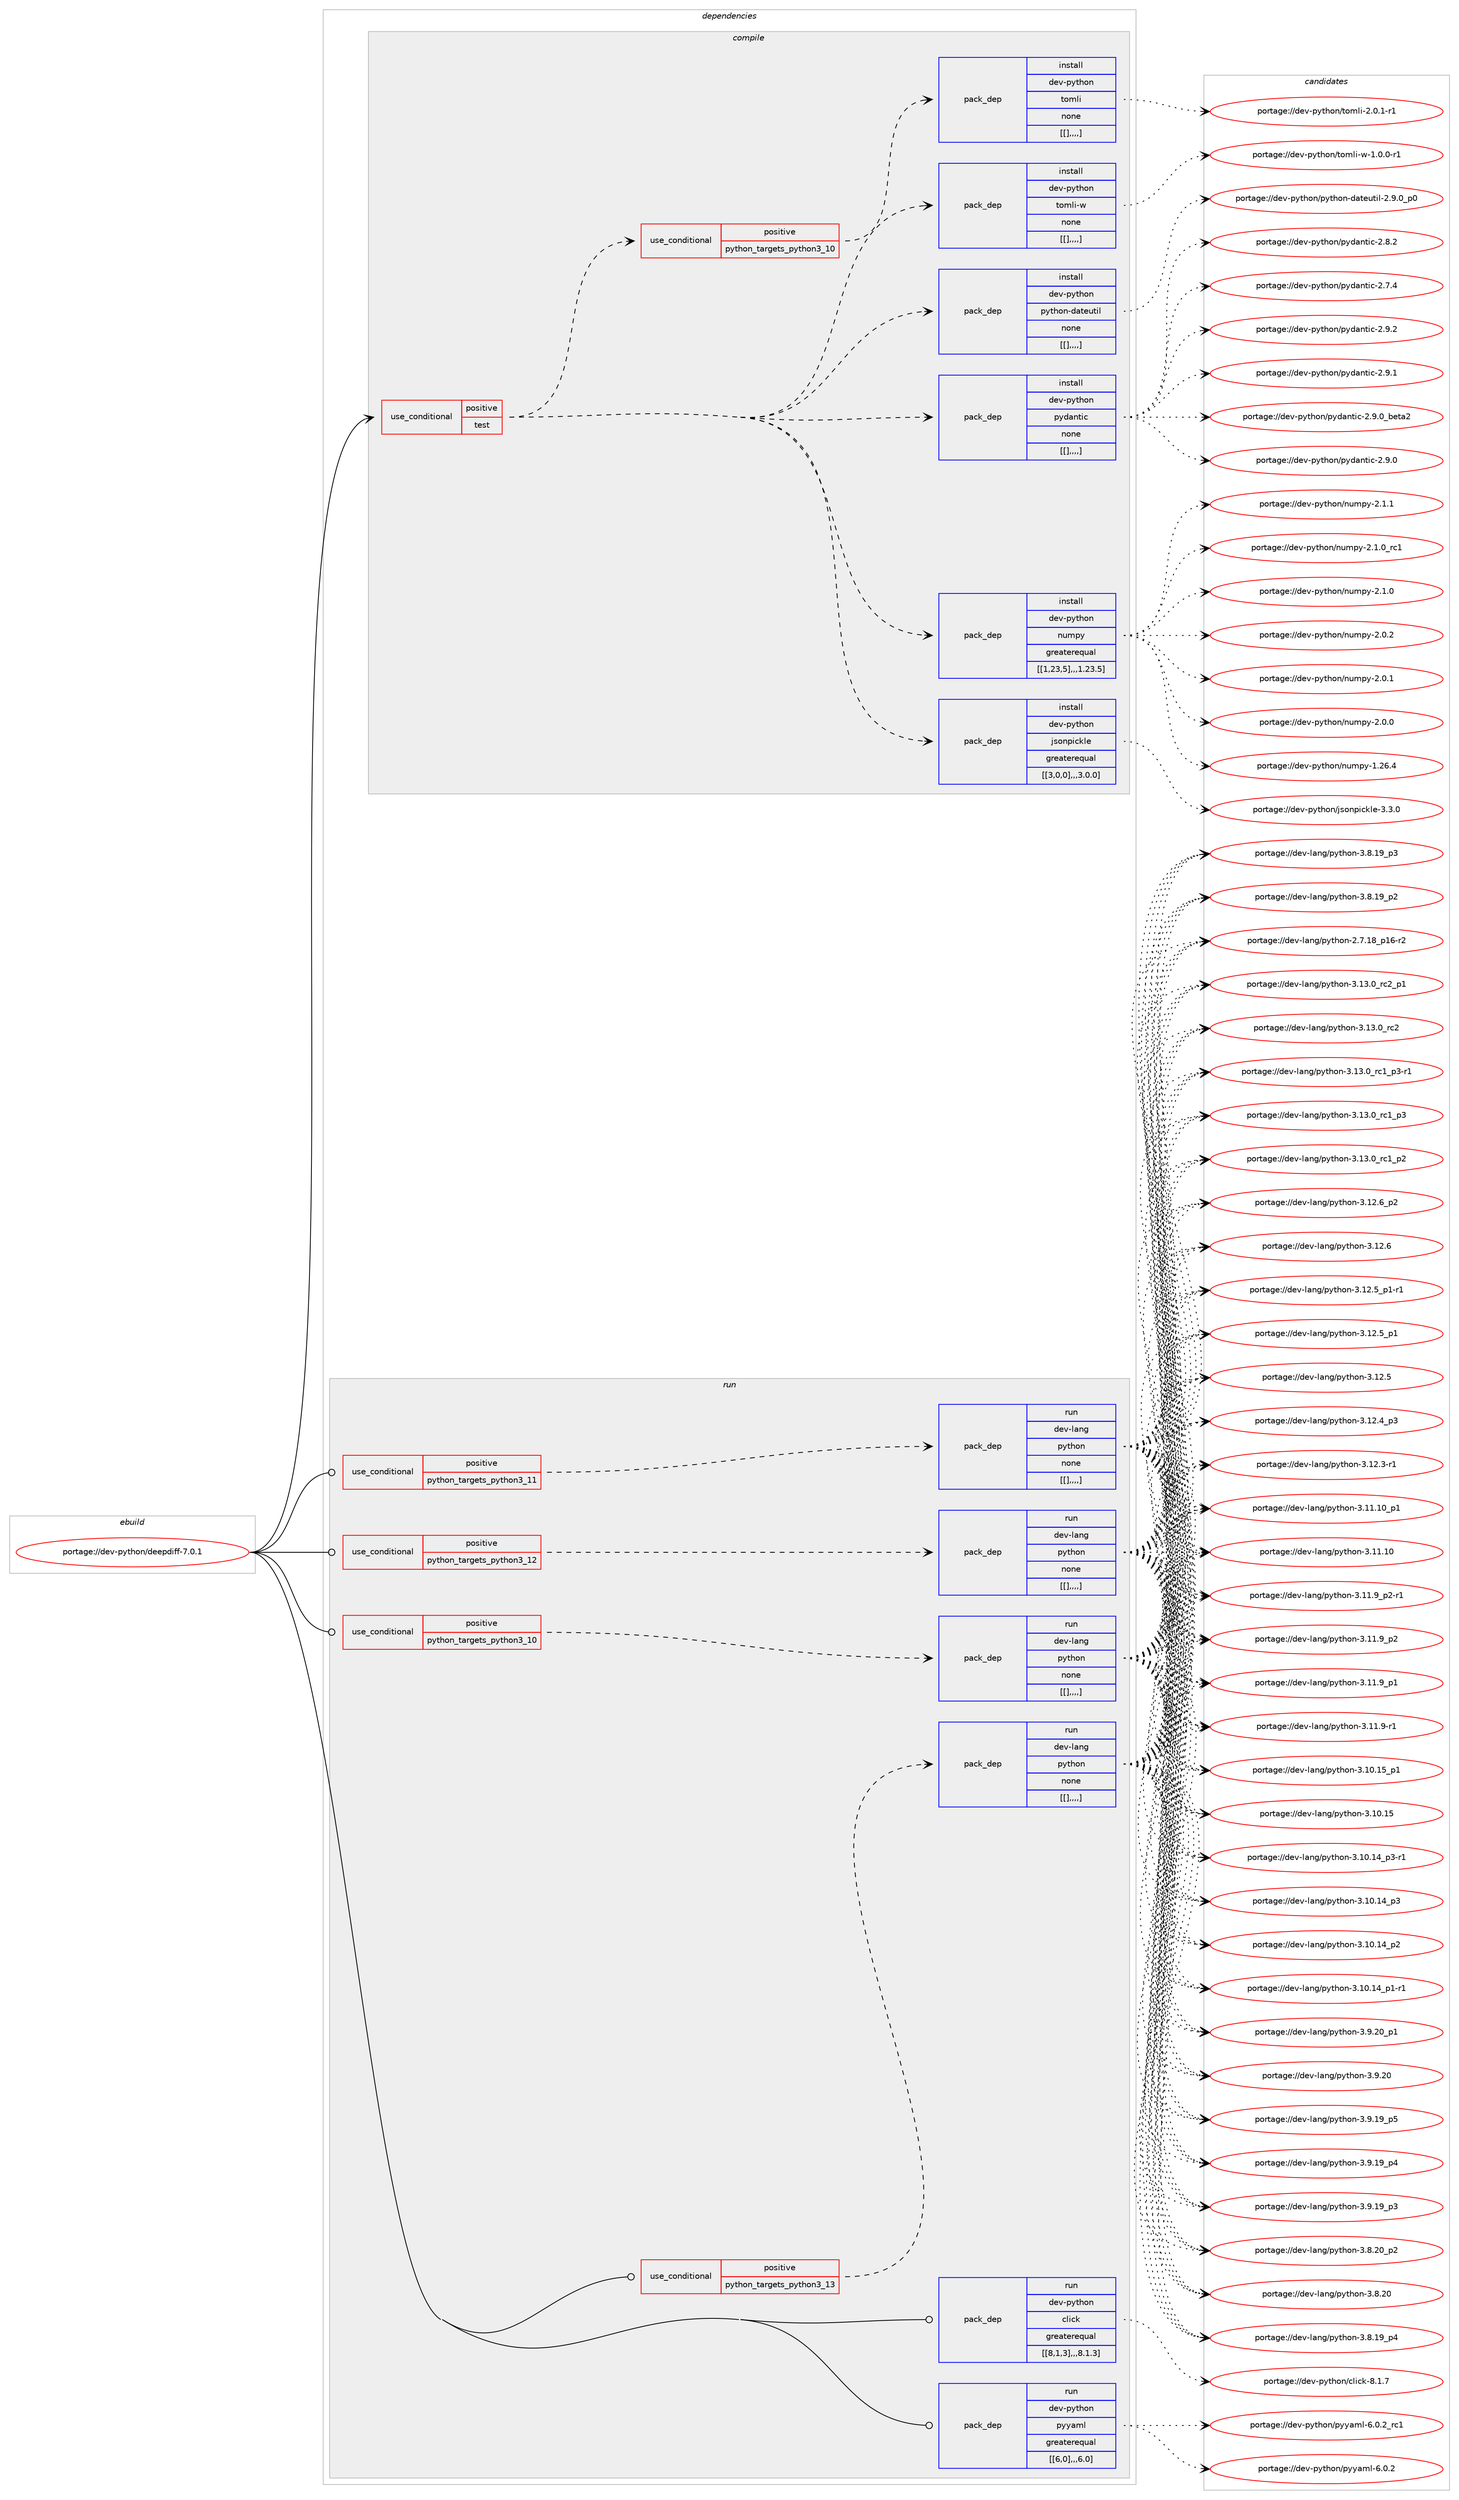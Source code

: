 digraph prolog {

# *************
# Graph options
# *************

newrank=true;
concentrate=true;
compound=true;
graph [rankdir=LR,fontname=Helvetica,fontsize=10,ranksep=1.5];#, ranksep=2.5, nodesep=0.2];
edge  [arrowhead=vee];
node  [fontname=Helvetica,fontsize=10];

# **********
# The ebuild
# **********

subgraph cluster_leftcol {
color=gray;
label=<<i>ebuild</i>>;
id [label="portage://dev-python/deepdiff-7.0.1", color=red, width=4, href="../dev-python/deepdiff-7.0.1.svg"];
}

# ****************
# The dependencies
# ****************

subgraph cluster_midcol {
color=gray;
label=<<i>dependencies</i>>;
subgraph cluster_compile {
fillcolor="#eeeeee";
style=filled;
label=<<i>compile</i>>;
subgraph cond33327 {
dependency146665 [label=<<TABLE BORDER="0" CELLBORDER="1" CELLSPACING="0" CELLPADDING="4"><TR><TD ROWSPAN="3" CELLPADDING="10">use_conditional</TD></TR><TR><TD>positive</TD></TR><TR><TD>test</TD></TR></TABLE>>, shape=none, color=red];
subgraph pack112126 {
dependency146666 [label=<<TABLE BORDER="0" CELLBORDER="1" CELLSPACING="0" CELLPADDING="4" WIDTH="220"><TR><TD ROWSPAN="6" CELLPADDING="30">pack_dep</TD></TR><TR><TD WIDTH="110">install</TD></TR><TR><TD>dev-python</TD></TR><TR><TD>jsonpickle</TD></TR><TR><TD>greaterequal</TD></TR><TR><TD>[[3,0,0],,,3.0.0]</TD></TR></TABLE>>, shape=none, color=blue];
}
dependency146665:e -> dependency146666:w [weight=20,style="dashed",arrowhead="vee"];
subgraph pack112127 {
dependency146667 [label=<<TABLE BORDER="0" CELLBORDER="1" CELLSPACING="0" CELLPADDING="4" WIDTH="220"><TR><TD ROWSPAN="6" CELLPADDING="30">pack_dep</TD></TR><TR><TD WIDTH="110">install</TD></TR><TR><TD>dev-python</TD></TR><TR><TD>numpy</TD></TR><TR><TD>greaterequal</TD></TR><TR><TD>[[1,23,5],,,1.23.5]</TD></TR></TABLE>>, shape=none, color=blue];
}
dependency146665:e -> dependency146667:w [weight=20,style="dashed",arrowhead="vee"];
subgraph pack112128 {
dependency146668 [label=<<TABLE BORDER="0" CELLBORDER="1" CELLSPACING="0" CELLPADDING="4" WIDTH="220"><TR><TD ROWSPAN="6" CELLPADDING="30">pack_dep</TD></TR><TR><TD WIDTH="110">install</TD></TR><TR><TD>dev-python</TD></TR><TR><TD>pydantic</TD></TR><TR><TD>none</TD></TR><TR><TD>[[],,,,]</TD></TR></TABLE>>, shape=none, color=blue];
}
dependency146665:e -> dependency146668:w [weight=20,style="dashed",arrowhead="vee"];
subgraph pack112129 {
dependency146669 [label=<<TABLE BORDER="0" CELLBORDER="1" CELLSPACING="0" CELLPADDING="4" WIDTH="220"><TR><TD ROWSPAN="6" CELLPADDING="30">pack_dep</TD></TR><TR><TD WIDTH="110">install</TD></TR><TR><TD>dev-python</TD></TR><TR><TD>python-dateutil</TD></TR><TR><TD>none</TD></TR><TR><TD>[[],,,,]</TD></TR></TABLE>>, shape=none, color=blue];
}
dependency146665:e -> dependency146669:w [weight=20,style="dashed",arrowhead="vee"];
subgraph pack112130 {
dependency146670 [label=<<TABLE BORDER="0" CELLBORDER="1" CELLSPACING="0" CELLPADDING="4" WIDTH="220"><TR><TD ROWSPAN="6" CELLPADDING="30">pack_dep</TD></TR><TR><TD WIDTH="110">install</TD></TR><TR><TD>dev-python</TD></TR><TR><TD>tomli-w</TD></TR><TR><TD>none</TD></TR><TR><TD>[[],,,,]</TD></TR></TABLE>>, shape=none, color=blue];
}
dependency146665:e -> dependency146670:w [weight=20,style="dashed",arrowhead="vee"];
subgraph cond33328 {
dependency146671 [label=<<TABLE BORDER="0" CELLBORDER="1" CELLSPACING="0" CELLPADDING="4"><TR><TD ROWSPAN="3" CELLPADDING="10">use_conditional</TD></TR><TR><TD>positive</TD></TR><TR><TD>python_targets_python3_10</TD></TR></TABLE>>, shape=none, color=red];
subgraph pack112131 {
dependency146672 [label=<<TABLE BORDER="0" CELLBORDER="1" CELLSPACING="0" CELLPADDING="4" WIDTH="220"><TR><TD ROWSPAN="6" CELLPADDING="30">pack_dep</TD></TR><TR><TD WIDTH="110">install</TD></TR><TR><TD>dev-python</TD></TR><TR><TD>tomli</TD></TR><TR><TD>none</TD></TR><TR><TD>[[],,,,]</TD></TR></TABLE>>, shape=none, color=blue];
}
dependency146671:e -> dependency146672:w [weight=20,style="dashed",arrowhead="vee"];
}
dependency146665:e -> dependency146671:w [weight=20,style="dashed",arrowhead="vee"];
}
id:e -> dependency146665:w [weight=20,style="solid",arrowhead="vee"];
}
subgraph cluster_compileandrun {
fillcolor="#eeeeee";
style=filled;
label=<<i>compile and run</i>>;
}
subgraph cluster_run {
fillcolor="#eeeeee";
style=filled;
label=<<i>run</i>>;
subgraph cond33329 {
dependency146673 [label=<<TABLE BORDER="0" CELLBORDER="1" CELLSPACING="0" CELLPADDING="4"><TR><TD ROWSPAN="3" CELLPADDING="10">use_conditional</TD></TR><TR><TD>positive</TD></TR><TR><TD>python_targets_python3_10</TD></TR></TABLE>>, shape=none, color=red];
subgraph pack112132 {
dependency146674 [label=<<TABLE BORDER="0" CELLBORDER="1" CELLSPACING="0" CELLPADDING="4" WIDTH="220"><TR><TD ROWSPAN="6" CELLPADDING="30">pack_dep</TD></TR><TR><TD WIDTH="110">run</TD></TR><TR><TD>dev-lang</TD></TR><TR><TD>python</TD></TR><TR><TD>none</TD></TR><TR><TD>[[],,,,]</TD></TR></TABLE>>, shape=none, color=blue];
}
dependency146673:e -> dependency146674:w [weight=20,style="dashed",arrowhead="vee"];
}
id:e -> dependency146673:w [weight=20,style="solid",arrowhead="odot"];
subgraph cond33330 {
dependency146675 [label=<<TABLE BORDER="0" CELLBORDER="1" CELLSPACING="0" CELLPADDING="4"><TR><TD ROWSPAN="3" CELLPADDING="10">use_conditional</TD></TR><TR><TD>positive</TD></TR><TR><TD>python_targets_python3_11</TD></TR></TABLE>>, shape=none, color=red];
subgraph pack112133 {
dependency146676 [label=<<TABLE BORDER="0" CELLBORDER="1" CELLSPACING="0" CELLPADDING="4" WIDTH="220"><TR><TD ROWSPAN="6" CELLPADDING="30">pack_dep</TD></TR><TR><TD WIDTH="110">run</TD></TR><TR><TD>dev-lang</TD></TR><TR><TD>python</TD></TR><TR><TD>none</TD></TR><TR><TD>[[],,,,]</TD></TR></TABLE>>, shape=none, color=blue];
}
dependency146675:e -> dependency146676:w [weight=20,style="dashed",arrowhead="vee"];
}
id:e -> dependency146675:w [weight=20,style="solid",arrowhead="odot"];
subgraph cond33331 {
dependency146677 [label=<<TABLE BORDER="0" CELLBORDER="1" CELLSPACING="0" CELLPADDING="4"><TR><TD ROWSPAN="3" CELLPADDING="10">use_conditional</TD></TR><TR><TD>positive</TD></TR><TR><TD>python_targets_python3_12</TD></TR></TABLE>>, shape=none, color=red];
subgraph pack112134 {
dependency146678 [label=<<TABLE BORDER="0" CELLBORDER="1" CELLSPACING="0" CELLPADDING="4" WIDTH="220"><TR><TD ROWSPAN="6" CELLPADDING="30">pack_dep</TD></TR><TR><TD WIDTH="110">run</TD></TR><TR><TD>dev-lang</TD></TR><TR><TD>python</TD></TR><TR><TD>none</TD></TR><TR><TD>[[],,,,]</TD></TR></TABLE>>, shape=none, color=blue];
}
dependency146677:e -> dependency146678:w [weight=20,style="dashed",arrowhead="vee"];
}
id:e -> dependency146677:w [weight=20,style="solid",arrowhead="odot"];
subgraph cond33332 {
dependency146679 [label=<<TABLE BORDER="0" CELLBORDER="1" CELLSPACING="0" CELLPADDING="4"><TR><TD ROWSPAN="3" CELLPADDING="10">use_conditional</TD></TR><TR><TD>positive</TD></TR><TR><TD>python_targets_python3_13</TD></TR></TABLE>>, shape=none, color=red];
subgraph pack112135 {
dependency146680 [label=<<TABLE BORDER="0" CELLBORDER="1" CELLSPACING="0" CELLPADDING="4" WIDTH="220"><TR><TD ROWSPAN="6" CELLPADDING="30">pack_dep</TD></TR><TR><TD WIDTH="110">run</TD></TR><TR><TD>dev-lang</TD></TR><TR><TD>python</TD></TR><TR><TD>none</TD></TR><TR><TD>[[],,,,]</TD></TR></TABLE>>, shape=none, color=blue];
}
dependency146679:e -> dependency146680:w [weight=20,style="dashed",arrowhead="vee"];
}
id:e -> dependency146679:w [weight=20,style="solid",arrowhead="odot"];
subgraph pack112136 {
dependency146681 [label=<<TABLE BORDER="0" CELLBORDER="1" CELLSPACING="0" CELLPADDING="4" WIDTH="220"><TR><TD ROWSPAN="6" CELLPADDING="30">pack_dep</TD></TR><TR><TD WIDTH="110">run</TD></TR><TR><TD>dev-python</TD></TR><TR><TD>click</TD></TR><TR><TD>greaterequal</TD></TR><TR><TD>[[8,1,3],,,8.1.3]</TD></TR></TABLE>>, shape=none, color=blue];
}
id:e -> dependency146681:w [weight=20,style="solid",arrowhead="odot"];
subgraph pack112137 {
dependency146682 [label=<<TABLE BORDER="0" CELLBORDER="1" CELLSPACING="0" CELLPADDING="4" WIDTH="220"><TR><TD ROWSPAN="6" CELLPADDING="30">pack_dep</TD></TR><TR><TD WIDTH="110">run</TD></TR><TR><TD>dev-python</TD></TR><TR><TD>pyyaml</TD></TR><TR><TD>greaterequal</TD></TR><TR><TD>[[6,0],,,6.0]</TD></TR></TABLE>>, shape=none, color=blue];
}
id:e -> dependency146682:w [weight=20,style="solid",arrowhead="odot"];
}
}

# **************
# The candidates
# **************

subgraph cluster_choices {
rank=same;
color=gray;
label=<<i>candidates</i>>;

subgraph choice112126 {
color=black;
nodesep=1;
choice100101118451121211161041111104710611511111011210599107108101455146514648 [label="portage://dev-python/jsonpickle-3.3.0", color=red, width=4,href="../dev-python/jsonpickle-3.3.0.svg"];
dependency146666:e -> choice100101118451121211161041111104710611511111011210599107108101455146514648:w [style=dotted,weight="100"];
}
subgraph choice112127 {
color=black;
nodesep=1;
choice1001011184511212111610411111047110117109112121455046494649 [label="portage://dev-python/numpy-2.1.1", color=red, width=4,href="../dev-python/numpy-2.1.1.svg"];
choice1001011184511212111610411111047110117109112121455046494648951149949 [label="portage://dev-python/numpy-2.1.0_rc1", color=red, width=4,href="../dev-python/numpy-2.1.0_rc1.svg"];
choice1001011184511212111610411111047110117109112121455046494648 [label="portage://dev-python/numpy-2.1.0", color=red, width=4,href="../dev-python/numpy-2.1.0.svg"];
choice1001011184511212111610411111047110117109112121455046484650 [label="portage://dev-python/numpy-2.0.2", color=red, width=4,href="../dev-python/numpy-2.0.2.svg"];
choice1001011184511212111610411111047110117109112121455046484649 [label="portage://dev-python/numpy-2.0.1", color=red, width=4,href="../dev-python/numpy-2.0.1.svg"];
choice1001011184511212111610411111047110117109112121455046484648 [label="portage://dev-python/numpy-2.0.0", color=red, width=4,href="../dev-python/numpy-2.0.0.svg"];
choice100101118451121211161041111104711011710911212145494650544652 [label="portage://dev-python/numpy-1.26.4", color=red, width=4,href="../dev-python/numpy-1.26.4.svg"];
dependency146667:e -> choice1001011184511212111610411111047110117109112121455046494649:w [style=dotted,weight="100"];
dependency146667:e -> choice1001011184511212111610411111047110117109112121455046494648951149949:w [style=dotted,weight="100"];
dependency146667:e -> choice1001011184511212111610411111047110117109112121455046494648:w [style=dotted,weight="100"];
dependency146667:e -> choice1001011184511212111610411111047110117109112121455046484650:w [style=dotted,weight="100"];
dependency146667:e -> choice1001011184511212111610411111047110117109112121455046484649:w [style=dotted,weight="100"];
dependency146667:e -> choice1001011184511212111610411111047110117109112121455046484648:w [style=dotted,weight="100"];
dependency146667:e -> choice100101118451121211161041111104711011710911212145494650544652:w [style=dotted,weight="100"];
}
subgraph choice112128 {
color=black;
nodesep=1;
choice10010111845112121116104111110471121211009711011610599455046574650 [label="portage://dev-python/pydantic-2.9.2", color=red, width=4,href="../dev-python/pydantic-2.9.2.svg"];
choice10010111845112121116104111110471121211009711011610599455046574649 [label="portage://dev-python/pydantic-2.9.1", color=red, width=4,href="../dev-python/pydantic-2.9.1.svg"];
choice1001011184511212111610411111047112121100971101161059945504657464895981011169750 [label="portage://dev-python/pydantic-2.9.0_beta2", color=red, width=4,href="../dev-python/pydantic-2.9.0_beta2.svg"];
choice10010111845112121116104111110471121211009711011610599455046574648 [label="portage://dev-python/pydantic-2.9.0", color=red, width=4,href="../dev-python/pydantic-2.9.0.svg"];
choice10010111845112121116104111110471121211009711011610599455046564650 [label="portage://dev-python/pydantic-2.8.2", color=red, width=4,href="../dev-python/pydantic-2.8.2.svg"];
choice10010111845112121116104111110471121211009711011610599455046554652 [label="portage://dev-python/pydantic-2.7.4", color=red, width=4,href="../dev-python/pydantic-2.7.4.svg"];
dependency146668:e -> choice10010111845112121116104111110471121211009711011610599455046574650:w [style=dotted,weight="100"];
dependency146668:e -> choice10010111845112121116104111110471121211009711011610599455046574649:w [style=dotted,weight="100"];
dependency146668:e -> choice1001011184511212111610411111047112121100971101161059945504657464895981011169750:w [style=dotted,weight="100"];
dependency146668:e -> choice10010111845112121116104111110471121211009711011610599455046574648:w [style=dotted,weight="100"];
dependency146668:e -> choice10010111845112121116104111110471121211009711011610599455046564650:w [style=dotted,weight="100"];
dependency146668:e -> choice10010111845112121116104111110471121211009711011610599455046554652:w [style=dotted,weight="100"];
}
subgraph choice112129 {
color=black;
nodesep=1;
choice100101118451121211161041111104711212111610411111045100971161011171161051084550465746489511248 [label="portage://dev-python/python-dateutil-2.9.0_p0", color=red, width=4,href="../dev-python/python-dateutil-2.9.0_p0.svg"];
dependency146669:e -> choice100101118451121211161041111104711212111610411111045100971161011171161051084550465746489511248:w [style=dotted,weight="100"];
}
subgraph choice112130 {
color=black;
nodesep=1;
choice1001011184511212111610411111047116111109108105451194549464846484511449 [label="portage://dev-python/tomli-w-1.0.0-r1", color=red, width=4,href="../dev-python/tomli-w-1.0.0-r1.svg"];
dependency146670:e -> choice1001011184511212111610411111047116111109108105451194549464846484511449:w [style=dotted,weight="100"];
}
subgraph choice112131 {
color=black;
nodesep=1;
choice10010111845112121116104111110471161111091081054550464846494511449 [label="portage://dev-python/tomli-2.0.1-r1", color=red, width=4,href="../dev-python/tomli-2.0.1-r1.svg"];
dependency146672:e -> choice10010111845112121116104111110471161111091081054550464846494511449:w [style=dotted,weight="100"];
}
subgraph choice112132 {
color=black;
nodesep=1;
choice100101118451089711010347112121116104111110455146495146489511499509511249 [label="portage://dev-lang/python-3.13.0_rc2_p1", color=red, width=4,href="../dev-lang/python-3.13.0_rc2_p1.svg"];
choice10010111845108971101034711212111610411111045514649514648951149950 [label="portage://dev-lang/python-3.13.0_rc2", color=red, width=4,href="../dev-lang/python-3.13.0_rc2.svg"];
choice1001011184510897110103471121211161041111104551464951464895114994995112514511449 [label="portage://dev-lang/python-3.13.0_rc1_p3-r1", color=red, width=4,href="../dev-lang/python-3.13.0_rc1_p3-r1.svg"];
choice100101118451089711010347112121116104111110455146495146489511499499511251 [label="portage://dev-lang/python-3.13.0_rc1_p3", color=red, width=4,href="../dev-lang/python-3.13.0_rc1_p3.svg"];
choice100101118451089711010347112121116104111110455146495146489511499499511250 [label="portage://dev-lang/python-3.13.0_rc1_p2", color=red, width=4,href="../dev-lang/python-3.13.0_rc1_p2.svg"];
choice100101118451089711010347112121116104111110455146495046549511250 [label="portage://dev-lang/python-3.12.6_p2", color=red, width=4,href="../dev-lang/python-3.12.6_p2.svg"];
choice10010111845108971101034711212111610411111045514649504654 [label="portage://dev-lang/python-3.12.6", color=red, width=4,href="../dev-lang/python-3.12.6.svg"];
choice1001011184510897110103471121211161041111104551464950465395112494511449 [label="portage://dev-lang/python-3.12.5_p1-r1", color=red, width=4,href="../dev-lang/python-3.12.5_p1-r1.svg"];
choice100101118451089711010347112121116104111110455146495046539511249 [label="portage://dev-lang/python-3.12.5_p1", color=red, width=4,href="../dev-lang/python-3.12.5_p1.svg"];
choice10010111845108971101034711212111610411111045514649504653 [label="portage://dev-lang/python-3.12.5", color=red, width=4,href="../dev-lang/python-3.12.5.svg"];
choice100101118451089711010347112121116104111110455146495046529511251 [label="portage://dev-lang/python-3.12.4_p3", color=red, width=4,href="../dev-lang/python-3.12.4_p3.svg"];
choice100101118451089711010347112121116104111110455146495046514511449 [label="portage://dev-lang/python-3.12.3-r1", color=red, width=4,href="../dev-lang/python-3.12.3-r1.svg"];
choice10010111845108971101034711212111610411111045514649494649489511249 [label="portage://dev-lang/python-3.11.10_p1", color=red, width=4,href="../dev-lang/python-3.11.10_p1.svg"];
choice1001011184510897110103471121211161041111104551464949464948 [label="portage://dev-lang/python-3.11.10", color=red, width=4,href="../dev-lang/python-3.11.10.svg"];
choice1001011184510897110103471121211161041111104551464949465795112504511449 [label="portage://dev-lang/python-3.11.9_p2-r1", color=red, width=4,href="../dev-lang/python-3.11.9_p2-r1.svg"];
choice100101118451089711010347112121116104111110455146494946579511250 [label="portage://dev-lang/python-3.11.9_p2", color=red, width=4,href="../dev-lang/python-3.11.9_p2.svg"];
choice100101118451089711010347112121116104111110455146494946579511249 [label="portage://dev-lang/python-3.11.9_p1", color=red, width=4,href="../dev-lang/python-3.11.9_p1.svg"];
choice100101118451089711010347112121116104111110455146494946574511449 [label="portage://dev-lang/python-3.11.9-r1", color=red, width=4,href="../dev-lang/python-3.11.9-r1.svg"];
choice10010111845108971101034711212111610411111045514649484649539511249 [label="portage://dev-lang/python-3.10.15_p1", color=red, width=4,href="../dev-lang/python-3.10.15_p1.svg"];
choice1001011184510897110103471121211161041111104551464948464953 [label="portage://dev-lang/python-3.10.15", color=red, width=4,href="../dev-lang/python-3.10.15.svg"];
choice100101118451089711010347112121116104111110455146494846495295112514511449 [label="portage://dev-lang/python-3.10.14_p3-r1", color=red, width=4,href="../dev-lang/python-3.10.14_p3-r1.svg"];
choice10010111845108971101034711212111610411111045514649484649529511251 [label="portage://dev-lang/python-3.10.14_p3", color=red, width=4,href="../dev-lang/python-3.10.14_p3.svg"];
choice10010111845108971101034711212111610411111045514649484649529511250 [label="portage://dev-lang/python-3.10.14_p2", color=red, width=4,href="../dev-lang/python-3.10.14_p2.svg"];
choice100101118451089711010347112121116104111110455146494846495295112494511449 [label="portage://dev-lang/python-3.10.14_p1-r1", color=red, width=4,href="../dev-lang/python-3.10.14_p1-r1.svg"];
choice100101118451089711010347112121116104111110455146574650489511249 [label="portage://dev-lang/python-3.9.20_p1", color=red, width=4,href="../dev-lang/python-3.9.20_p1.svg"];
choice10010111845108971101034711212111610411111045514657465048 [label="portage://dev-lang/python-3.9.20", color=red, width=4,href="../dev-lang/python-3.9.20.svg"];
choice100101118451089711010347112121116104111110455146574649579511253 [label="portage://dev-lang/python-3.9.19_p5", color=red, width=4,href="../dev-lang/python-3.9.19_p5.svg"];
choice100101118451089711010347112121116104111110455146574649579511252 [label="portage://dev-lang/python-3.9.19_p4", color=red, width=4,href="../dev-lang/python-3.9.19_p4.svg"];
choice100101118451089711010347112121116104111110455146574649579511251 [label="portage://dev-lang/python-3.9.19_p3", color=red, width=4,href="../dev-lang/python-3.9.19_p3.svg"];
choice100101118451089711010347112121116104111110455146564650489511250 [label="portage://dev-lang/python-3.8.20_p2", color=red, width=4,href="../dev-lang/python-3.8.20_p2.svg"];
choice10010111845108971101034711212111610411111045514656465048 [label="portage://dev-lang/python-3.8.20", color=red, width=4,href="../dev-lang/python-3.8.20.svg"];
choice100101118451089711010347112121116104111110455146564649579511252 [label="portage://dev-lang/python-3.8.19_p4", color=red, width=4,href="../dev-lang/python-3.8.19_p4.svg"];
choice100101118451089711010347112121116104111110455146564649579511251 [label="portage://dev-lang/python-3.8.19_p3", color=red, width=4,href="../dev-lang/python-3.8.19_p3.svg"];
choice100101118451089711010347112121116104111110455146564649579511250 [label="portage://dev-lang/python-3.8.19_p2", color=red, width=4,href="../dev-lang/python-3.8.19_p2.svg"];
choice100101118451089711010347112121116104111110455046554649569511249544511450 [label="portage://dev-lang/python-2.7.18_p16-r2", color=red, width=4,href="../dev-lang/python-2.7.18_p16-r2.svg"];
dependency146674:e -> choice100101118451089711010347112121116104111110455146495146489511499509511249:w [style=dotted,weight="100"];
dependency146674:e -> choice10010111845108971101034711212111610411111045514649514648951149950:w [style=dotted,weight="100"];
dependency146674:e -> choice1001011184510897110103471121211161041111104551464951464895114994995112514511449:w [style=dotted,weight="100"];
dependency146674:e -> choice100101118451089711010347112121116104111110455146495146489511499499511251:w [style=dotted,weight="100"];
dependency146674:e -> choice100101118451089711010347112121116104111110455146495146489511499499511250:w [style=dotted,weight="100"];
dependency146674:e -> choice100101118451089711010347112121116104111110455146495046549511250:w [style=dotted,weight="100"];
dependency146674:e -> choice10010111845108971101034711212111610411111045514649504654:w [style=dotted,weight="100"];
dependency146674:e -> choice1001011184510897110103471121211161041111104551464950465395112494511449:w [style=dotted,weight="100"];
dependency146674:e -> choice100101118451089711010347112121116104111110455146495046539511249:w [style=dotted,weight="100"];
dependency146674:e -> choice10010111845108971101034711212111610411111045514649504653:w [style=dotted,weight="100"];
dependency146674:e -> choice100101118451089711010347112121116104111110455146495046529511251:w [style=dotted,weight="100"];
dependency146674:e -> choice100101118451089711010347112121116104111110455146495046514511449:w [style=dotted,weight="100"];
dependency146674:e -> choice10010111845108971101034711212111610411111045514649494649489511249:w [style=dotted,weight="100"];
dependency146674:e -> choice1001011184510897110103471121211161041111104551464949464948:w [style=dotted,weight="100"];
dependency146674:e -> choice1001011184510897110103471121211161041111104551464949465795112504511449:w [style=dotted,weight="100"];
dependency146674:e -> choice100101118451089711010347112121116104111110455146494946579511250:w [style=dotted,weight="100"];
dependency146674:e -> choice100101118451089711010347112121116104111110455146494946579511249:w [style=dotted,weight="100"];
dependency146674:e -> choice100101118451089711010347112121116104111110455146494946574511449:w [style=dotted,weight="100"];
dependency146674:e -> choice10010111845108971101034711212111610411111045514649484649539511249:w [style=dotted,weight="100"];
dependency146674:e -> choice1001011184510897110103471121211161041111104551464948464953:w [style=dotted,weight="100"];
dependency146674:e -> choice100101118451089711010347112121116104111110455146494846495295112514511449:w [style=dotted,weight="100"];
dependency146674:e -> choice10010111845108971101034711212111610411111045514649484649529511251:w [style=dotted,weight="100"];
dependency146674:e -> choice10010111845108971101034711212111610411111045514649484649529511250:w [style=dotted,weight="100"];
dependency146674:e -> choice100101118451089711010347112121116104111110455146494846495295112494511449:w [style=dotted,weight="100"];
dependency146674:e -> choice100101118451089711010347112121116104111110455146574650489511249:w [style=dotted,weight="100"];
dependency146674:e -> choice10010111845108971101034711212111610411111045514657465048:w [style=dotted,weight="100"];
dependency146674:e -> choice100101118451089711010347112121116104111110455146574649579511253:w [style=dotted,weight="100"];
dependency146674:e -> choice100101118451089711010347112121116104111110455146574649579511252:w [style=dotted,weight="100"];
dependency146674:e -> choice100101118451089711010347112121116104111110455146574649579511251:w [style=dotted,weight="100"];
dependency146674:e -> choice100101118451089711010347112121116104111110455146564650489511250:w [style=dotted,weight="100"];
dependency146674:e -> choice10010111845108971101034711212111610411111045514656465048:w [style=dotted,weight="100"];
dependency146674:e -> choice100101118451089711010347112121116104111110455146564649579511252:w [style=dotted,weight="100"];
dependency146674:e -> choice100101118451089711010347112121116104111110455146564649579511251:w [style=dotted,weight="100"];
dependency146674:e -> choice100101118451089711010347112121116104111110455146564649579511250:w [style=dotted,weight="100"];
dependency146674:e -> choice100101118451089711010347112121116104111110455046554649569511249544511450:w [style=dotted,weight="100"];
}
subgraph choice112133 {
color=black;
nodesep=1;
choice100101118451089711010347112121116104111110455146495146489511499509511249 [label="portage://dev-lang/python-3.13.0_rc2_p1", color=red, width=4,href="../dev-lang/python-3.13.0_rc2_p1.svg"];
choice10010111845108971101034711212111610411111045514649514648951149950 [label="portage://dev-lang/python-3.13.0_rc2", color=red, width=4,href="../dev-lang/python-3.13.0_rc2.svg"];
choice1001011184510897110103471121211161041111104551464951464895114994995112514511449 [label="portage://dev-lang/python-3.13.0_rc1_p3-r1", color=red, width=4,href="../dev-lang/python-3.13.0_rc1_p3-r1.svg"];
choice100101118451089711010347112121116104111110455146495146489511499499511251 [label="portage://dev-lang/python-3.13.0_rc1_p3", color=red, width=4,href="../dev-lang/python-3.13.0_rc1_p3.svg"];
choice100101118451089711010347112121116104111110455146495146489511499499511250 [label="portage://dev-lang/python-3.13.0_rc1_p2", color=red, width=4,href="../dev-lang/python-3.13.0_rc1_p2.svg"];
choice100101118451089711010347112121116104111110455146495046549511250 [label="portage://dev-lang/python-3.12.6_p2", color=red, width=4,href="../dev-lang/python-3.12.6_p2.svg"];
choice10010111845108971101034711212111610411111045514649504654 [label="portage://dev-lang/python-3.12.6", color=red, width=4,href="../dev-lang/python-3.12.6.svg"];
choice1001011184510897110103471121211161041111104551464950465395112494511449 [label="portage://dev-lang/python-3.12.5_p1-r1", color=red, width=4,href="../dev-lang/python-3.12.5_p1-r1.svg"];
choice100101118451089711010347112121116104111110455146495046539511249 [label="portage://dev-lang/python-3.12.5_p1", color=red, width=4,href="../dev-lang/python-3.12.5_p1.svg"];
choice10010111845108971101034711212111610411111045514649504653 [label="portage://dev-lang/python-3.12.5", color=red, width=4,href="../dev-lang/python-3.12.5.svg"];
choice100101118451089711010347112121116104111110455146495046529511251 [label="portage://dev-lang/python-3.12.4_p3", color=red, width=4,href="../dev-lang/python-3.12.4_p3.svg"];
choice100101118451089711010347112121116104111110455146495046514511449 [label="portage://dev-lang/python-3.12.3-r1", color=red, width=4,href="../dev-lang/python-3.12.3-r1.svg"];
choice10010111845108971101034711212111610411111045514649494649489511249 [label="portage://dev-lang/python-3.11.10_p1", color=red, width=4,href="../dev-lang/python-3.11.10_p1.svg"];
choice1001011184510897110103471121211161041111104551464949464948 [label="portage://dev-lang/python-3.11.10", color=red, width=4,href="../dev-lang/python-3.11.10.svg"];
choice1001011184510897110103471121211161041111104551464949465795112504511449 [label="portage://dev-lang/python-3.11.9_p2-r1", color=red, width=4,href="../dev-lang/python-3.11.9_p2-r1.svg"];
choice100101118451089711010347112121116104111110455146494946579511250 [label="portage://dev-lang/python-3.11.9_p2", color=red, width=4,href="../dev-lang/python-3.11.9_p2.svg"];
choice100101118451089711010347112121116104111110455146494946579511249 [label="portage://dev-lang/python-3.11.9_p1", color=red, width=4,href="../dev-lang/python-3.11.9_p1.svg"];
choice100101118451089711010347112121116104111110455146494946574511449 [label="portage://dev-lang/python-3.11.9-r1", color=red, width=4,href="../dev-lang/python-3.11.9-r1.svg"];
choice10010111845108971101034711212111610411111045514649484649539511249 [label="portage://dev-lang/python-3.10.15_p1", color=red, width=4,href="../dev-lang/python-3.10.15_p1.svg"];
choice1001011184510897110103471121211161041111104551464948464953 [label="portage://dev-lang/python-3.10.15", color=red, width=4,href="../dev-lang/python-3.10.15.svg"];
choice100101118451089711010347112121116104111110455146494846495295112514511449 [label="portage://dev-lang/python-3.10.14_p3-r1", color=red, width=4,href="../dev-lang/python-3.10.14_p3-r1.svg"];
choice10010111845108971101034711212111610411111045514649484649529511251 [label="portage://dev-lang/python-3.10.14_p3", color=red, width=4,href="../dev-lang/python-3.10.14_p3.svg"];
choice10010111845108971101034711212111610411111045514649484649529511250 [label="portage://dev-lang/python-3.10.14_p2", color=red, width=4,href="../dev-lang/python-3.10.14_p2.svg"];
choice100101118451089711010347112121116104111110455146494846495295112494511449 [label="portage://dev-lang/python-3.10.14_p1-r1", color=red, width=4,href="../dev-lang/python-3.10.14_p1-r1.svg"];
choice100101118451089711010347112121116104111110455146574650489511249 [label="portage://dev-lang/python-3.9.20_p1", color=red, width=4,href="../dev-lang/python-3.9.20_p1.svg"];
choice10010111845108971101034711212111610411111045514657465048 [label="portage://dev-lang/python-3.9.20", color=red, width=4,href="../dev-lang/python-3.9.20.svg"];
choice100101118451089711010347112121116104111110455146574649579511253 [label="portage://dev-lang/python-3.9.19_p5", color=red, width=4,href="../dev-lang/python-3.9.19_p5.svg"];
choice100101118451089711010347112121116104111110455146574649579511252 [label="portage://dev-lang/python-3.9.19_p4", color=red, width=4,href="../dev-lang/python-3.9.19_p4.svg"];
choice100101118451089711010347112121116104111110455146574649579511251 [label="portage://dev-lang/python-3.9.19_p3", color=red, width=4,href="../dev-lang/python-3.9.19_p3.svg"];
choice100101118451089711010347112121116104111110455146564650489511250 [label="portage://dev-lang/python-3.8.20_p2", color=red, width=4,href="../dev-lang/python-3.8.20_p2.svg"];
choice10010111845108971101034711212111610411111045514656465048 [label="portage://dev-lang/python-3.8.20", color=red, width=4,href="../dev-lang/python-3.8.20.svg"];
choice100101118451089711010347112121116104111110455146564649579511252 [label="portage://dev-lang/python-3.8.19_p4", color=red, width=4,href="../dev-lang/python-3.8.19_p4.svg"];
choice100101118451089711010347112121116104111110455146564649579511251 [label="portage://dev-lang/python-3.8.19_p3", color=red, width=4,href="../dev-lang/python-3.8.19_p3.svg"];
choice100101118451089711010347112121116104111110455146564649579511250 [label="portage://dev-lang/python-3.8.19_p2", color=red, width=4,href="../dev-lang/python-3.8.19_p2.svg"];
choice100101118451089711010347112121116104111110455046554649569511249544511450 [label="portage://dev-lang/python-2.7.18_p16-r2", color=red, width=4,href="../dev-lang/python-2.7.18_p16-r2.svg"];
dependency146676:e -> choice100101118451089711010347112121116104111110455146495146489511499509511249:w [style=dotted,weight="100"];
dependency146676:e -> choice10010111845108971101034711212111610411111045514649514648951149950:w [style=dotted,weight="100"];
dependency146676:e -> choice1001011184510897110103471121211161041111104551464951464895114994995112514511449:w [style=dotted,weight="100"];
dependency146676:e -> choice100101118451089711010347112121116104111110455146495146489511499499511251:w [style=dotted,weight="100"];
dependency146676:e -> choice100101118451089711010347112121116104111110455146495146489511499499511250:w [style=dotted,weight="100"];
dependency146676:e -> choice100101118451089711010347112121116104111110455146495046549511250:w [style=dotted,weight="100"];
dependency146676:e -> choice10010111845108971101034711212111610411111045514649504654:w [style=dotted,weight="100"];
dependency146676:e -> choice1001011184510897110103471121211161041111104551464950465395112494511449:w [style=dotted,weight="100"];
dependency146676:e -> choice100101118451089711010347112121116104111110455146495046539511249:w [style=dotted,weight="100"];
dependency146676:e -> choice10010111845108971101034711212111610411111045514649504653:w [style=dotted,weight="100"];
dependency146676:e -> choice100101118451089711010347112121116104111110455146495046529511251:w [style=dotted,weight="100"];
dependency146676:e -> choice100101118451089711010347112121116104111110455146495046514511449:w [style=dotted,weight="100"];
dependency146676:e -> choice10010111845108971101034711212111610411111045514649494649489511249:w [style=dotted,weight="100"];
dependency146676:e -> choice1001011184510897110103471121211161041111104551464949464948:w [style=dotted,weight="100"];
dependency146676:e -> choice1001011184510897110103471121211161041111104551464949465795112504511449:w [style=dotted,weight="100"];
dependency146676:e -> choice100101118451089711010347112121116104111110455146494946579511250:w [style=dotted,weight="100"];
dependency146676:e -> choice100101118451089711010347112121116104111110455146494946579511249:w [style=dotted,weight="100"];
dependency146676:e -> choice100101118451089711010347112121116104111110455146494946574511449:w [style=dotted,weight="100"];
dependency146676:e -> choice10010111845108971101034711212111610411111045514649484649539511249:w [style=dotted,weight="100"];
dependency146676:e -> choice1001011184510897110103471121211161041111104551464948464953:w [style=dotted,weight="100"];
dependency146676:e -> choice100101118451089711010347112121116104111110455146494846495295112514511449:w [style=dotted,weight="100"];
dependency146676:e -> choice10010111845108971101034711212111610411111045514649484649529511251:w [style=dotted,weight="100"];
dependency146676:e -> choice10010111845108971101034711212111610411111045514649484649529511250:w [style=dotted,weight="100"];
dependency146676:e -> choice100101118451089711010347112121116104111110455146494846495295112494511449:w [style=dotted,weight="100"];
dependency146676:e -> choice100101118451089711010347112121116104111110455146574650489511249:w [style=dotted,weight="100"];
dependency146676:e -> choice10010111845108971101034711212111610411111045514657465048:w [style=dotted,weight="100"];
dependency146676:e -> choice100101118451089711010347112121116104111110455146574649579511253:w [style=dotted,weight="100"];
dependency146676:e -> choice100101118451089711010347112121116104111110455146574649579511252:w [style=dotted,weight="100"];
dependency146676:e -> choice100101118451089711010347112121116104111110455146574649579511251:w [style=dotted,weight="100"];
dependency146676:e -> choice100101118451089711010347112121116104111110455146564650489511250:w [style=dotted,weight="100"];
dependency146676:e -> choice10010111845108971101034711212111610411111045514656465048:w [style=dotted,weight="100"];
dependency146676:e -> choice100101118451089711010347112121116104111110455146564649579511252:w [style=dotted,weight="100"];
dependency146676:e -> choice100101118451089711010347112121116104111110455146564649579511251:w [style=dotted,weight="100"];
dependency146676:e -> choice100101118451089711010347112121116104111110455146564649579511250:w [style=dotted,weight="100"];
dependency146676:e -> choice100101118451089711010347112121116104111110455046554649569511249544511450:w [style=dotted,weight="100"];
}
subgraph choice112134 {
color=black;
nodesep=1;
choice100101118451089711010347112121116104111110455146495146489511499509511249 [label="portage://dev-lang/python-3.13.0_rc2_p1", color=red, width=4,href="../dev-lang/python-3.13.0_rc2_p1.svg"];
choice10010111845108971101034711212111610411111045514649514648951149950 [label="portage://dev-lang/python-3.13.0_rc2", color=red, width=4,href="../dev-lang/python-3.13.0_rc2.svg"];
choice1001011184510897110103471121211161041111104551464951464895114994995112514511449 [label="portage://dev-lang/python-3.13.0_rc1_p3-r1", color=red, width=4,href="../dev-lang/python-3.13.0_rc1_p3-r1.svg"];
choice100101118451089711010347112121116104111110455146495146489511499499511251 [label="portage://dev-lang/python-3.13.0_rc1_p3", color=red, width=4,href="../dev-lang/python-3.13.0_rc1_p3.svg"];
choice100101118451089711010347112121116104111110455146495146489511499499511250 [label="portage://dev-lang/python-3.13.0_rc1_p2", color=red, width=4,href="../dev-lang/python-3.13.0_rc1_p2.svg"];
choice100101118451089711010347112121116104111110455146495046549511250 [label="portage://dev-lang/python-3.12.6_p2", color=red, width=4,href="../dev-lang/python-3.12.6_p2.svg"];
choice10010111845108971101034711212111610411111045514649504654 [label="portage://dev-lang/python-3.12.6", color=red, width=4,href="../dev-lang/python-3.12.6.svg"];
choice1001011184510897110103471121211161041111104551464950465395112494511449 [label="portage://dev-lang/python-3.12.5_p1-r1", color=red, width=4,href="../dev-lang/python-3.12.5_p1-r1.svg"];
choice100101118451089711010347112121116104111110455146495046539511249 [label="portage://dev-lang/python-3.12.5_p1", color=red, width=4,href="../dev-lang/python-3.12.5_p1.svg"];
choice10010111845108971101034711212111610411111045514649504653 [label="portage://dev-lang/python-3.12.5", color=red, width=4,href="../dev-lang/python-3.12.5.svg"];
choice100101118451089711010347112121116104111110455146495046529511251 [label="portage://dev-lang/python-3.12.4_p3", color=red, width=4,href="../dev-lang/python-3.12.4_p3.svg"];
choice100101118451089711010347112121116104111110455146495046514511449 [label="portage://dev-lang/python-3.12.3-r1", color=red, width=4,href="../dev-lang/python-3.12.3-r1.svg"];
choice10010111845108971101034711212111610411111045514649494649489511249 [label="portage://dev-lang/python-3.11.10_p1", color=red, width=4,href="../dev-lang/python-3.11.10_p1.svg"];
choice1001011184510897110103471121211161041111104551464949464948 [label="portage://dev-lang/python-3.11.10", color=red, width=4,href="../dev-lang/python-3.11.10.svg"];
choice1001011184510897110103471121211161041111104551464949465795112504511449 [label="portage://dev-lang/python-3.11.9_p2-r1", color=red, width=4,href="../dev-lang/python-3.11.9_p2-r1.svg"];
choice100101118451089711010347112121116104111110455146494946579511250 [label="portage://dev-lang/python-3.11.9_p2", color=red, width=4,href="../dev-lang/python-3.11.9_p2.svg"];
choice100101118451089711010347112121116104111110455146494946579511249 [label="portage://dev-lang/python-3.11.9_p1", color=red, width=4,href="../dev-lang/python-3.11.9_p1.svg"];
choice100101118451089711010347112121116104111110455146494946574511449 [label="portage://dev-lang/python-3.11.9-r1", color=red, width=4,href="../dev-lang/python-3.11.9-r1.svg"];
choice10010111845108971101034711212111610411111045514649484649539511249 [label="portage://dev-lang/python-3.10.15_p1", color=red, width=4,href="../dev-lang/python-3.10.15_p1.svg"];
choice1001011184510897110103471121211161041111104551464948464953 [label="portage://dev-lang/python-3.10.15", color=red, width=4,href="../dev-lang/python-3.10.15.svg"];
choice100101118451089711010347112121116104111110455146494846495295112514511449 [label="portage://dev-lang/python-3.10.14_p3-r1", color=red, width=4,href="../dev-lang/python-3.10.14_p3-r1.svg"];
choice10010111845108971101034711212111610411111045514649484649529511251 [label="portage://dev-lang/python-3.10.14_p3", color=red, width=4,href="../dev-lang/python-3.10.14_p3.svg"];
choice10010111845108971101034711212111610411111045514649484649529511250 [label="portage://dev-lang/python-3.10.14_p2", color=red, width=4,href="../dev-lang/python-3.10.14_p2.svg"];
choice100101118451089711010347112121116104111110455146494846495295112494511449 [label="portage://dev-lang/python-3.10.14_p1-r1", color=red, width=4,href="../dev-lang/python-3.10.14_p1-r1.svg"];
choice100101118451089711010347112121116104111110455146574650489511249 [label="portage://dev-lang/python-3.9.20_p1", color=red, width=4,href="../dev-lang/python-3.9.20_p1.svg"];
choice10010111845108971101034711212111610411111045514657465048 [label="portage://dev-lang/python-3.9.20", color=red, width=4,href="../dev-lang/python-3.9.20.svg"];
choice100101118451089711010347112121116104111110455146574649579511253 [label="portage://dev-lang/python-3.9.19_p5", color=red, width=4,href="../dev-lang/python-3.9.19_p5.svg"];
choice100101118451089711010347112121116104111110455146574649579511252 [label="portage://dev-lang/python-3.9.19_p4", color=red, width=4,href="../dev-lang/python-3.9.19_p4.svg"];
choice100101118451089711010347112121116104111110455146574649579511251 [label="portage://dev-lang/python-3.9.19_p3", color=red, width=4,href="../dev-lang/python-3.9.19_p3.svg"];
choice100101118451089711010347112121116104111110455146564650489511250 [label="portage://dev-lang/python-3.8.20_p2", color=red, width=4,href="../dev-lang/python-3.8.20_p2.svg"];
choice10010111845108971101034711212111610411111045514656465048 [label="portage://dev-lang/python-3.8.20", color=red, width=4,href="../dev-lang/python-3.8.20.svg"];
choice100101118451089711010347112121116104111110455146564649579511252 [label="portage://dev-lang/python-3.8.19_p4", color=red, width=4,href="../dev-lang/python-3.8.19_p4.svg"];
choice100101118451089711010347112121116104111110455146564649579511251 [label="portage://dev-lang/python-3.8.19_p3", color=red, width=4,href="../dev-lang/python-3.8.19_p3.svg"];
choice100101118451089711010347112121116104111110455146564649579511250 [label="portage://dev-lang/python-3.8.19_p2", color=red, width=4,href="../dev-lang/python-3.8.19_p2.svg"];
choice100101118451089711010347112121116104111110455046554649569511249544511450 [label="portage://dev-lang/python-2.7.18_p16-r2", color=red, width=4,href="../dev-lang/python-2.7.18_p16-r2.svg"];
dependency146678:e -> choice100101118451089711010347112121116104111110455146495146489511499509511249:w [style=dotted,weight="100"];
dependency146678:e -> choice10010111845108971101034711212111610411111045514649514648951149950:w [style=dotted,weight="100"];
dependency146678:e -> choice1001011184510897110103471121211161041111104551464951464895114994995112514511449:w [style=dotted,weight="100"];
dependency146678:e -> choice100101118451089711010347112121116104111110455146495146489511499499511251:w [style=dotted,weight="100"];
dependency146678:e -> choice100101118451089711010347112121116104111110455146495146489511499499511250:w [style=dotted,weight="100"];
dependency146678:e -> choice100101118451089711010347112121116104111110455146495046549511250:w [style=dotted,weight="100"];
dependency146678:e -> choice10010111845108971101034711212111610411111045514649504654:w [style=dotted,weight="100"];
dependency146678:e -> choice1001011184510897110103471121211161041111104551464950465395112494511449:w [style=dotted,weight="100"];
dependency146678:e -> choice100101118451089711010347112121116104111110455146495046539511249:w [style=dotted,weight="100"];
dependency146678:e -> choice10010111845108971101034711212111610411111045514649504653:w [style=dotted,weight="100"];
dependency146678:e -> choice100101118451089711010347112121116104111110455146495046529511251:w [style=dotted,weight="100"];
dependency146678:e -> choice100101118451089711010347112121116104111110455146495046514511449:w [style=dotted,weight="100"];
dependency146678:e -> choice10010111845108971101034711212111610411111045514649494649489511249:w [style=dotted,weight="100"];
dependency146678:e -> choice1001011184510897110103471121211161041111104551464949464948:w [style=dotted,weight="100"];
dependency146678:e -> choice1001011184510897110103471121211161041111104551464949465795112504511449:w [style=dotted,weight="100"];
dependency146678:e -> choice100101118451089711010347112121116104111110455146494946579511250:w [style=dotted,weight="100"];
dependency146678:e -> choice100101118451089711010347112121116104111110455146494946579511249:w [style=dotted,weight="100"];
dependency146678:e -> choice100101118451089711010347112121116104111110455146494946574511449:w [style=dotted,weight="100"];
dependency146678:e -> choice10010111845108971101034711212111610411111045514649484649539511249:w [style=dotted,weight="100"];
dependency146678:e -> choice1001011184510897110103471121211161041111104551464948464953:w [style=dotted,weight="100"];
dependency146678:e -> choice100101118451089711010347112121116104111110455146494846495295112514511449:w [style=dotted,weight="100"];
dependency146678:e -> choice10010111845108971101034711212111610411111045514649484649529511251:w [style=dotted,weight="100"];
dependency146678:e -> choice10010111845108971101034711212111610411111045514649484649529511250:w [style=dotted,weight="100"];
dependency146678:e -> choice100101118451089711010347112121116104111110455146494846495295112494511449:w [style=dotted,weight="100"];
dependency146678:e -> choice100101118451089711010347112121116104111110455146574650489511249:w [style=dotted,weight="100"];
dependency146678:e -> choice10010111845108971101034711212111610411111045514657465048:w [style=dotted,weight="100"];
dependency146678:e -> choice100101118451089711010347112121116104111110455146574649579511253:w [style=dotted,weight="100"];
dependency146678:e -> choice100101118451089711010347112121116104111110455146574649579511252:w [style=dotted,weight="100"];
dependency146678:e -> choice100101118451089711010347112121116104111110455146574649579511251:w [style=dotted,weight="100"];
dependency146678:e -> choice100101118451089711010347112121116104111110455146564650489511250:w [style=dotted,weight="100"];
dependency146678:e -> choice10010111845108971101034711212111610411111045514656465048:w [style=dotted,weight="100"];
dependency146678:e -> choice100101118451089711010347112121116104111110455146564649579511252:w [style=dotted,weight="100"];
dependency146678:e -> choice100101118451089711010347112121116104111110455146564649579511251:w [style=dotted,weight="100"];
dependency146678:e -> choice100101118451089711010347112121116104111110455146564649579511250:w [style=dotted,weight="100"];
dependency146678:e -> choice100101118451089711010347112121116104111110455046554649569511249544511450:w [style=dotted,weight="100"];
}
subgraph choice112135 {
color=black;
nodesep=1;
choice100101118451089711010347112121116104111110455146495146489511499509511249 [label="portage://dev-lang/python-3.13.0_rc2_p1", color=red, width=4,href="../dev-lang/python-3.13.0_rc2_p1.svg"];
choice10010111845108971101034711212111610411111045514649514648951149950 [label="portage://dev-lang/python-3.13.0_rc2", color=red, width=4,href="../dev-lang/python-3.13.0_rc2.svg"];
choice1001011184510897110103471121211161041111104551464951464895114994995112514511449 [label="portage://dev-lang/python-3.13.0_rc1_p3-r1", color=red, width=4,href="../dev-lang/python-3.13.0_rc1_p3-r1.svg"];
choice100101118451089711010347112121116104111110455146495146489511499499511251 [label="portage://dev-lang/python-3.13.0_rc1_p3", color=red, width=4,href="../dev-lang/python-3.13.0_rc1_p3.svg"];
choice100101118451089711010347112121116104111110455146495146489511499499511250 [label="portage://dev-lang/python-3.13.0_rc1_p2", color=red, width=4,href="../dev-lang/python-3.13.0_rc1_p2.svg"];
choice100101118451089711010347112121116104111110455146495046549511250 [label="portage://dev-lang/python-3.12.6_p2", color=red, width=4,href="../dev-lang/python-3.12.6_p2.svg"];
choice10010111845108971101034711212111610411111045514649504654 [label="portage://dev-lang/python-3.12.6", color=red, width=4,href="../dev-lang/python-3.12.6.svg"];
choice1001011184510897110103471121211161041111104551464950465395112494511449 [label="portage://dev-lang/python-3.12.5_p1-r1", color=red, width=4,href="../dev-lang/python-3.12.5_p1-r1.svg"];
choice100101118451089711010347112121116104111110455146495046539511249 [label="portage://dev-lang/python-3.12.5_p1", color=red, width=4,href="../dev-lang/python-3.12.5_p1.svg"];
choice10010111845108971101034711212111610411111045514649504653 [label="portage://dev-lang/python-3.12.5", color=red, width=4,href="../dev-lang/python-3.12.5.svg"];
choice100101118451089711010347112121116104111110455146495046529511251 [label="portage://dev-lang/python-3.12.4_p3", color=red, width=4,href="../dev-lang/python-3.12.4_p3.svg"];
choice100101118451089711010347112121116104111110455146495046514511449 [label="portage://dev-lang/python-3.12.3-r1", color=red, width=4,href="../dev-lang/python-3.12.3-r1.svg"];
choice10010111845108971101034711212111610411111045514649494649489511249 [label="portage://dev-lang/python-3.11.10_p1", color=red, width=4,href="../dev-lang/python-3.11.10_p1.svg"];
choice1001011184510897110103471121211161041111104551464949464948 [label="portage://dev-lang/python-3.11.10", color=red, width=4,href="../dev-lang/python-3.11.10.svg"];
choice1001011184510897110103471121211161041111104551464949465795112504511449 [label="portage://dev-lang/python-3.11.9_p2-r1", color=red, width=4,href="../dev-lang/python-3.11.9_p2-r1.svg"];
choice100101118451089711010347112121116104111110455146494946579511250 [label="portage://dev-lang/python-3.11.9_p2", color=red, width=4,href="../dev-lang/python-3.11.9_p2.svg"];
choice100101118451089711010347112121116104111110455146494946579511249 [label="portage://dev-lang/python-3.11.9_p1", color=red, width=4,href="../dev-lang/python-3.11.9_p1.svg"];
choice100101118451089711010347112121116104111110455146494946574511449 [label="portage://dev-lang/python-3.11.9-r1", color=red, width=4,href="../dev-lang/python-3.11.9-r1.svg"];
choice10010111845108971101034711212111610411111045514649484649539511249 [label="portage://dev-lang/python-3.10.15_p1", color=red, width=4,href="../dev-lang/python-3.10.15_p1.svg"];
choice1001011184510897110103471121211161041111104551464948464953 [label="portage://dev-lang/python-3.10.15", color=red, width=4,href="../dev-lang/python-3.10.15.svg"];
choice100101118451089711010347112121116104111110455146494846495295112514511449 [label="portage://dev-lang/python-3.10.14_p3-r1", color=red, width=4,href="../dev-lang/python-3.10.14_p3-r1.svg"];
choice10010111845108971101034711212111610411111045514649484649529511251 [label="portage://dev-lang/python-3.10.14_p3", color=red, width=4,href="../dev-lang/python-3.10.14_p3.svg"];
choice10010111845108971101034711212111610411111045514649484649529511250 [label="portage://dev-lang/python-3.10.14_p2", color=red, width=4,href="../dev-lang/python-3.10.14_p2.svg"];
choice100101118451089711010347112121116104111110455146494846495295112494511449 [label="portage://dev-lang/python-3.10.14_p1-r1", color=red, width=4,href="../dev-lang/python-3.10.14_p1-r1.svg"];
choice100101118451089711010347112121116104111110455146574650489511249 [label="portage://dev-lang/python-3.9.20_p1", color=red, width=4,href="../dev-lang/python-3.9.20_p1.svg"];
choice10010111845108971101034711212111610411111045514657465048 [label="portage://dev-lang/python-3.9.20", color=red, width=4,href="../dev-lang/python-3.9.20.svg"];
choice100101118451089711010347112121116104111110455146574649579511253 [label="portage://dev-lang/python-3.9.19_p5", color=red, width=4,href="../dev-lang/python-3.9.19_p5.svg"];
choice100101118451089711010347112121116104111110455146574649579511252 [label="portage://dev-lang/python-3.9.19_p4", color=red, width=4,href="../dev-lang/python-3.9.19_p4.svg"];
choice100101118451089711010347112121116104111110455146574649579511251 [label="portage://dev-lang/python-3.9.19_p3", color=red, width=4,href="../dev-lang/python-3.9.19_p3.svg"];
choice100101118451089711010347112121116104111110455146564650489511250 [label="portage://dev-lang/python-3.8.20_p2", color=red, width=4,href="../dev-lang/python-3.8.20_p2.svg"];
choice10010111845108971101034711212111610411111045514656465048 [label="portage://dev-lang/python-3.8.20", color=red, width=4,href="../dev-lang/python-3.8.20.svg"];
choice100101118451089711010347112121116104111110455146564649579511252 [label="portage://dev-lang/python-3.8.19_p4", color=red, width=4,href="../dev-lang/python-3.8.19_p4.svg"];
choice100101118451089711010347112121116104111110455146564649579511251 [label="portage://dev-lang/python-3.8.19_p3", color=red, width=4,href="../dev-lang/python-3.8.19_p3.svg"];
choice100101118451089711010347112121116104111110455146564649579511250 [label="portage://dev-lang/python-3.8.19_p2", color=red, width=4,href="../dev-lang/python-3.8.19_p2.svg"];
choice100101118451089711010347112121116104111110455046554649569511249544511450 [label="portage://dev-lang/python-2.7.18_p16-r2", color=red, width=4,href="../dev-lang/python-2.7.18_p16-r2.svg"];
dependency146680:e -> choice100101118451089711010347112121116104111110455146495146489511499509511249:w [style=dotted,weight="100"];
dependency146680:e -> choice10010111845108971101034711212111610411111045514649514648951149950:w [style=dotted,weight="100"];
dependency146680:e -> choice1001011184510897110103471121211161041111104551464951464895114994995112514511449:w [style=dotted,weight="100"];
dependency146680:e -> choice100101118451089711010347112121116104111110455146495146489511499499511251:w [style=dotted,weight="100"];
dependency146680:e -> choice100101118451089711010347112121116104111110455146495146489511499499511250:w [style=dotted,weight="100"];
dependency146680:e -> choice100101118451089711010347112121116104111110455146495046549511250:w [style=dotted,weight="100"];
dependency146680:e -> choice10010111845108971101034711212111610411111045514649504654:w [style=dotted,weight="100"];
dependency146680:e -> choice1001011184510897110103471121211161041111104551464950465395112494511449:w [style=dotted,weight="100"];
dependency146680:e -> choice100101118451089711010347112121116104111110455146495046539511249:w [style=dotted,weight="100"];
dependency146680:e -> choice10010111845108971101034711212111610411111045514649504653:w [style=dotted,weight="100"];
dependency146680:e -> choice100101118451089711010347112121116104111110455146495046529511251:w [style=dotted,weight="100"];
dependency146680:e -> choice100101118451089711010347112121116104111110455146495046514511449:w [style=dotted,weight="100"];
dependency146680:e -> choice10010111845108971101034711212111610411111045514649494649489511249:w [style=dotted,weight="100"];
dependency146680:e -> choice1001011184510897110103471121211161041111104551464949464948:w [style=dotted,weight="100"];
dependency146680:e -> choice1001011184510897110103471121211161041111104551464949465795112504511449:w [style=dotted,weight="100"];
dependency146680:e -> choice100101118451089711010347112121116104111110455146494946579511250:w [style=dotted,weight="100"];
dependency146680:e -> choice100101118451089711010347112121116104111110455146494946579511249:w [style=dotted,weight="100"];
dependency146680:e -> choice100101118451089711010347112121116104111110455146494946574511449:w [style=dotted,weight="100"];
dependency146680:e -> choice10010111845108971101034711212111610411111045514649484649539511249:w [style=dotted,weight="100"];
dependency146680:e -> choice1001011184510897110103471121211161041111104551464948464953:w [style=dotted,weight="100"];
dependency146680:e -> choice100101118451089711010347112121116104111110455146494846495295112514511449:w [style=dotted,weight="100"];
dependency146680:e -> choice10010111845108971101034711212111610411111045514649484649529511251:w [style=dotted,weight="100"];
dependency146680:e -> choice10010111845108971101034711212111610411111045514649484649529511250:w [style=dotted,weight="100"];
dependency146680:e -> choice100101118451089711010347112121116104111110455146494846495295112494511449:w [style=dotted,weight="100"];
dependency146680:e -> choice100101118451089711010347112121116104111110455146574650489511249:w [style=dotted,weight="100"];
dependency146680:e -> choice10010111845108971101034711212111610411111045514657465048:w [style=dotted,weight="100"];
dependency146680:e -> choice100101118451089711010347112121116104111110455146574649579511253:w [style=dotted,weight="100"];
dependency146680:e -> choice100101118451089711010347112121116104111110455146574649579511252:w [style=dotted,weight="100"];
dependency146680:e -> choice100101118451089711010347112121116104111110455146574649579511251:w [style=dotted,weight="100"];
dependency146680:e -> choice100101118451089711010347112121116104111110455146564650489511250:w [style=dotted,weight="100"];
dependency146680:e -> choice10010111845108971101034711212111610411111045514656465048:w [style=dotted,weight="100"];
dependency146680:e -> choice100101118451089711010347112121116104111110455146564649579511252:w [style=dotted,weight="100"];
dependency146680:e -> choice100101118451089711010347112121116104111110455146564649579511251:w [style=dotted,weight="100"];
dependency146680:e -> choice100101118451089711010347112121116104111110455146564649579511250:w [style=dotted,weight="100"];
dependency146680:e -> choice100101118451089711010347112121116104111110455046554649569511249544511450:w [style=dotted,weight="100"];
}
subgraph choice112136 {
color=black;
nodesep=1;
choice10010111845112121116104111110479910810599107455646494655 [label="portage://dev-python/click-8.1.7", color=red, width=4,href="../dev-python/click-8.1.7.svg"];
dependency146681:e -> choice10010111845112121116104111110479910810599107455646494655:w [style=dotted,weight="100"];
}
subgraph choice112137 {
color=black;
nodesep=1;
choice100101118451121211161041111104711212112197109108455446484650951149949 [label="portage://dev-python/pyyaml-6.0.2_rc1", color=red, width=4,href="../dev-python/pyyaml-6.0.2_rc1.svg"];
choice100101118451121211161041111104711212112197109108455446484650 [label="portage://dev-python/pyyaml-6.0.2", color=red, width=4,href="../dev-python/pyyaml-6.0.2.svg"];
dependency146682:e -> choice100101118451121211161041111104711212112197109108455446484650951149949:w [style=dotted,weight="100"];
dependency146682:e -> choice100101118451121211161041111104711212112197109108455446484650:w [style=dotted,weight="100"];
}
}

}
